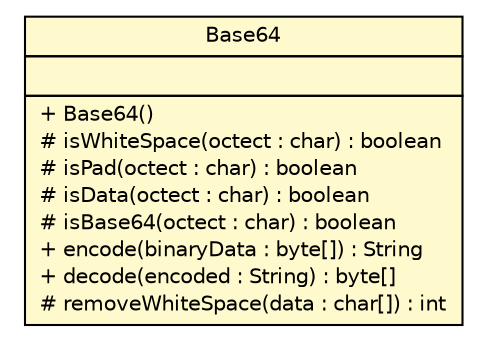 #!/usr/local/bin/dot
#
# Class diagram 
# Generated by UMLGraph version R5_6 (http://www.umlgraph.org/)
#

digraph G {
	edge [fontname="Helvetica",fontsize=10,labelfontname="Helvetica",labelfontsize=10];
	node [fontname="Helvetica",fontsize=10,shape=plaintext];
	nodesep=0.25;
	ranksep=0.5;
	// org.fringe.jf.json.internal.util.Base64
	c63 [label=<<table title="org.fringe.jf.json.internal.util.Base64" border="0" cellborder="1" cellspacing="0" cellpadding="2" port="p" bgcolor="lemonChiffon" href="./Base64.html">
		<tr><td><table border="0" cellspacing="0" cellpadding="1">
<tr><td align="center" balign="center"> Base64 </td></tr>
		</table></td></tr>
		<tr><td><table border="0" cellspacing="0" cellpadding="1">
<tr><td align="left" balign="left">  </td></tr>
		</table></td></tr>
		<tr><td><table border="0" cellspacing="0" cellpadding="1">
<tr><td align="left" balign="left"> + Base64() </td></tr>
<tr><td align="left" balign="left"> # isWhiteSpace(octect : char) : boolean </td></tr>
<tr><td align="left" balign="left"> # isPad(octect : char) : boolean </td></tr>
<tr><td align="left" balign="left"> # isData(octect : char) : boolean </td></tr>
<tr><td align="left" balign="left"> # isBase64(octect : char) : boolean </td></tr>
<tr><td align="left" balign="left"> + encode(binaryData : byte[]) : String </td></tr>
<tr><td align="left" balign="left"> + decode(encoded : String) : byte[] </td></tr>
<tr><td align="left" balign="left"> # removeWhiteSpace(data : char[]) : int </td></tr>
		</table></td></tr>
		</table>>, URL="./Base64.html", fontname="Helvetica", fontcolor="black", fontsize=10.0];
}

